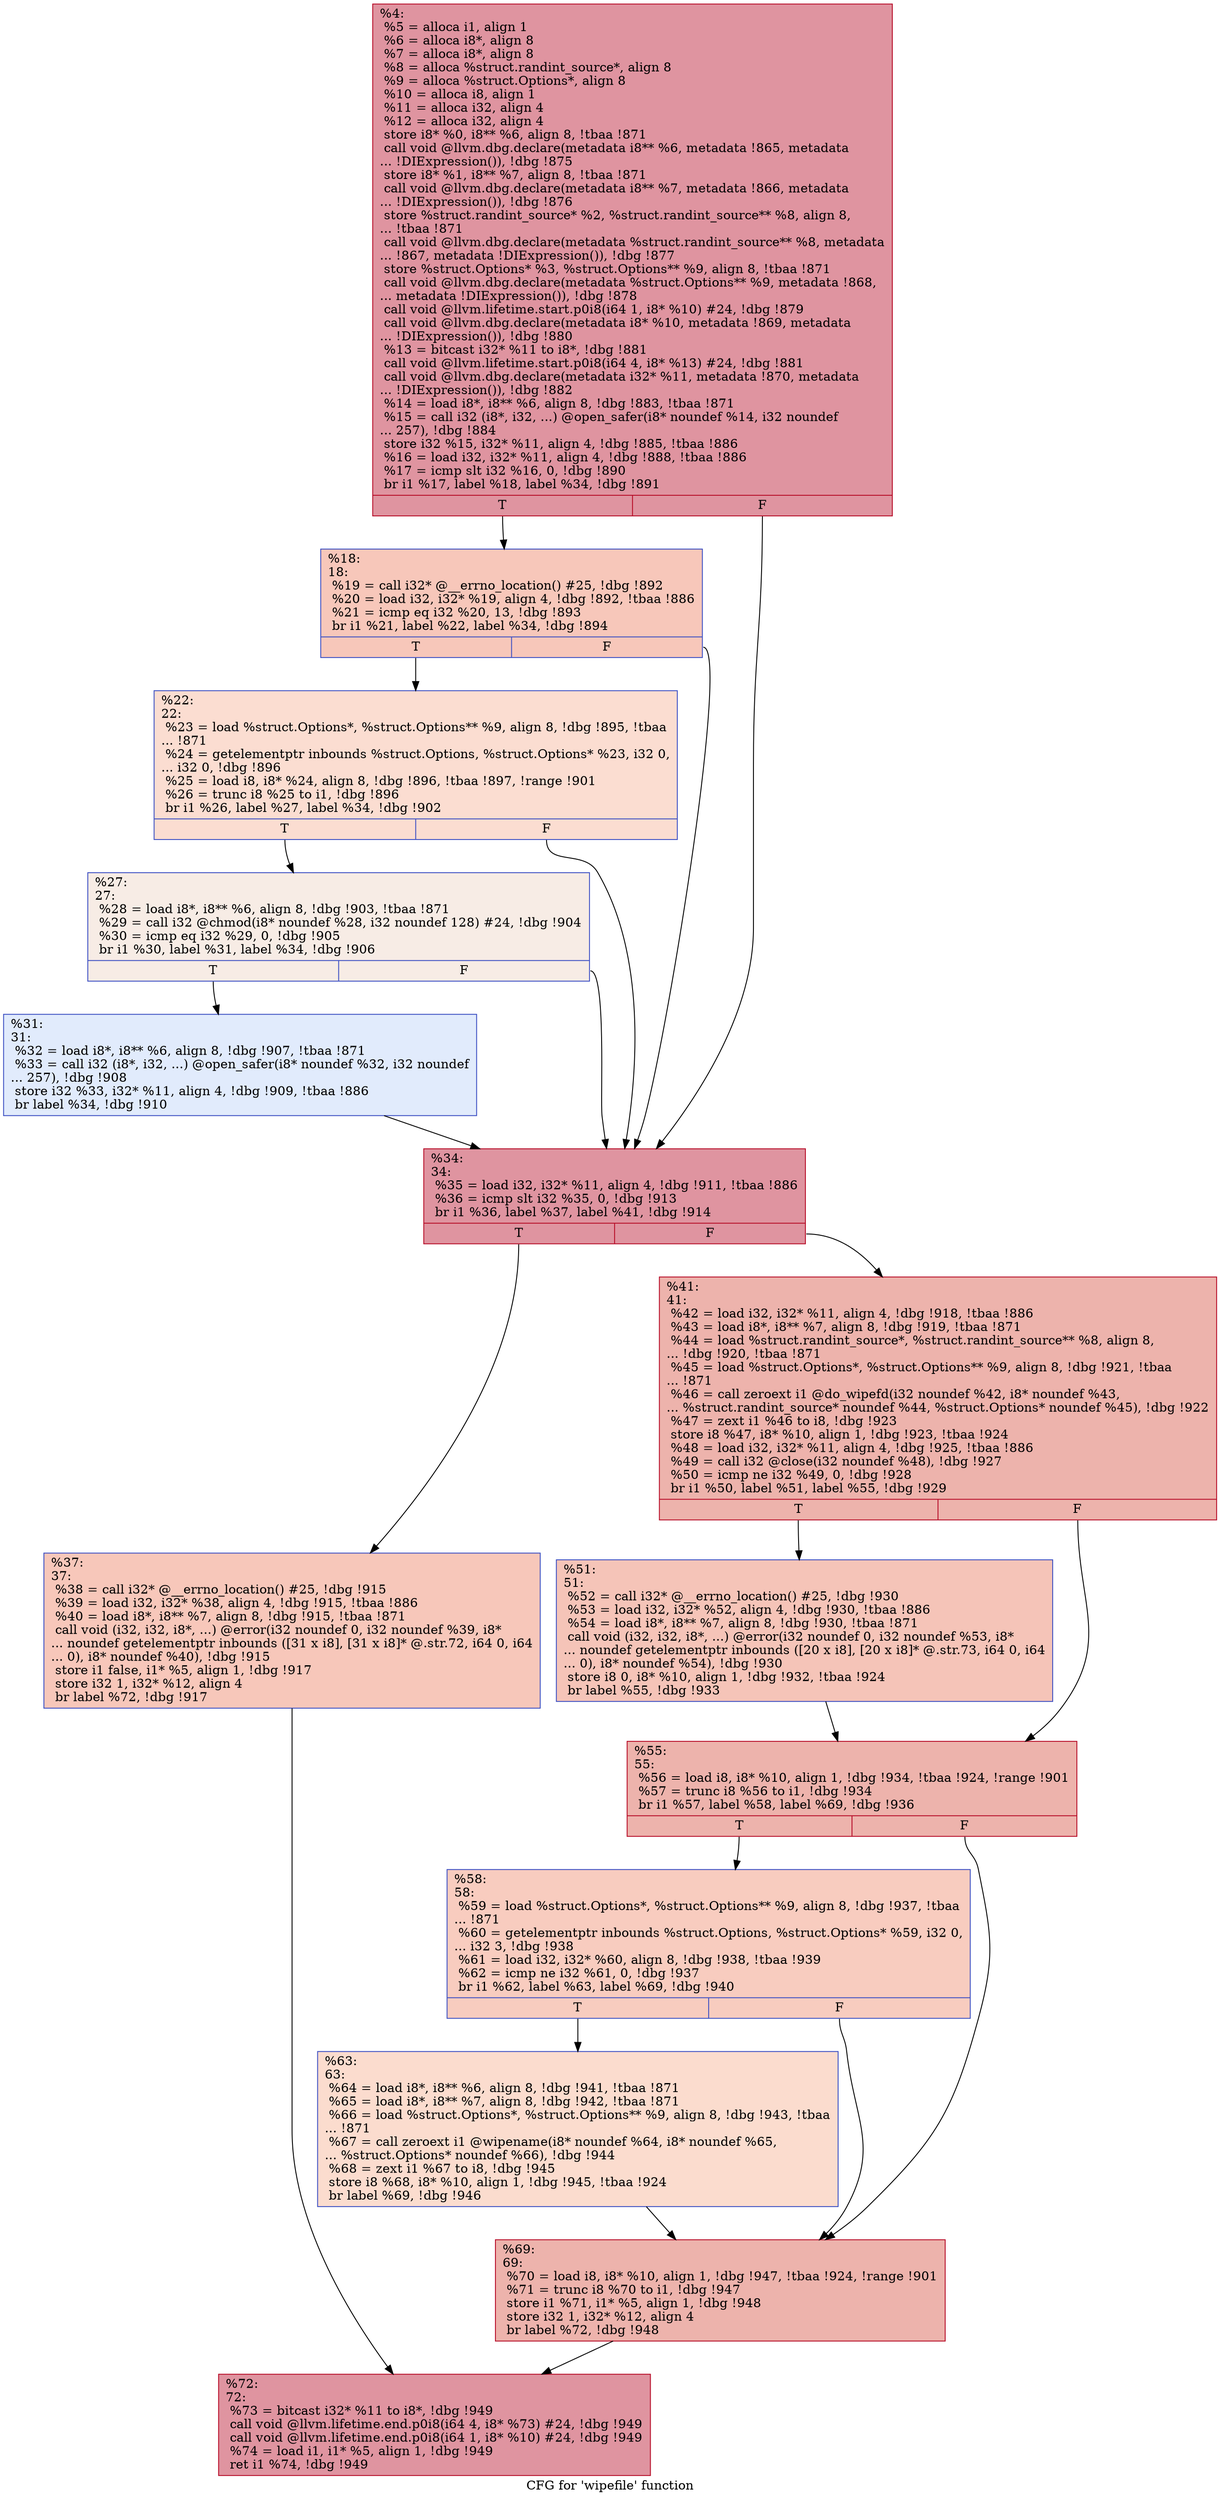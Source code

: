 digraph "CFG for 'wipefile' function" {
	label="CFG for 'wipefile' function";

	Node0x23218d0 [shape=record,color="#b70d28ff", style=filled, fillcolor="#b70d2870",label="{%4:\l  %5 = alloca i1, align 1\l  %6 = alloca i8*, align 8\l  %7 = alloca i8*, align 8\l  %8 = alloca %struct.randint_source*, align 8\l  %9 = alloca %struct.Options*, align 8\l  %10 = alloca i8, align 1\l  %11 = alloca i32, align 4\l  %12 = alloca i32, align 4\l  store i8* %0, i8** %6, align 8, !tbaa !871\l  call void @llvm.dbg.declare(metadata i8** %6, metadata !865, metadata\l... !DIExpression()), !dbg !875\l  store i8* %1, i8** %7, align 8, !tbaa !871\l  call void @llvm.dbg.declare(metadata i8** %7, metadata !866, metadata\l... !DIExpression()), !dbg !876\l  store %struct.randint_source* %2, %struct.randint_source** %8, align 8,\l... !tbaa !871\l  call void @llvm.dbg.declare(metadata %struct.randint_source** %8, metadata\l... !867, metadata !DIExpression()), !dbg !877\l  store %struct.Options* %3, %struct.Options** %9, align 8, !tbaa !871\l  call void @llvm.dbg.declare(metadata %struct.Options** %9, metadata !868,\l... metadata !DIExpression()), !dbg !878\l  call void @llvm.lifetime.start.p0i8(i64 1, i8* %10) #24, !dbg !879\l  call void @llvm.dbg.declare(metadata i8* %10, metadata !869, metadata\l... !DIExpression()), !dbg !880\l  %13 = bitcast i32* %11 to i8*, !dbg !881\l  call void @llvm.lifetime.start.p0i8(i64 4, i8* %13) #24, !dbg !881\l  call void @llvm.dbg.declare(metadata i32* %11, metadata !870, metadata\l... !DIExpression()), !dbg !882\l  %14 = load i8*, i8** %6, align 8, !dbg !883, !tbaa !871\l  %15 = call i32 (i8*, i32, ...) @open_safer(i8* noundef %14, i32 noundef\l... 257), !dbg !884\l  store i32 %15, i32* %11, align 4, !dbg !885, !tbaa !886\l  %16 = load i32, i32* %11, align 4, !dbg !888, !tbaa !886\l  %17 = icmp slt i32 %16, 0, !dbg !890\l  br i1 %17, label %18, label %34, !dbg !891\l|{<s0>T|<s1>F}}"];
	Node0x23218d0:s0 -> Node0x2312060;
	Node0x23218d0:s1 -> Node0x23121a0;
	Node0x2312060 [shape=record,color="#3d50c3ff", style=filled, fillcolor="#ec7f6370",label="{%18:\l18:                                               \l  %19 = call i32* @__errno_location() #25, !dbg !892\l  %20 = load i32, i32* %19, align 4, !dbg !892, !tbaa !886\l  %21 = icmp eq i32 %20, 13, !dbg !893\l  br i1 %21, label %22, label %34, !dbg !894\l|{<s0>T|<s1>F}}"];
	Node0x2312060:s0 -> Node0x23120b0;
	Node0x2312060:s1 -> Node0x23121a0;
	Node0x23120b0 [shape=record,color="#3d50c3ff", style=filled, fillcolor="#f7b39670",label="{%22:\l22:                                               \l  %23 = load %struct.Options*, %struct.Options** %9, align 8, !dbg !895, !tbaa\l... !871\l  %24 = getelementptr inbounds %struct.Options, %struct.Options* %23, i32 0,\l... i32 0, !dbg !896\l  %25 = load i8, i8* %24, align 8, !dbg !896, !tbaa !897, !range !901\l  %26 = trunc i8 %25 to i1, !dbg !896\l  br i1 %26, label %27, label %34, !dbg !902\l|{<s0>T|<s1>F}}"];
	Node0x23120b0:s0 -> Node0x2312100;
	Node0x23120b0:s1 -> Node0x23121a0;
	Node0x2312100 [shape=record,color="#3d50c3ff", style=filled, fillcolor="#ecd3c570",label="{%27:\l27:                                               \l  %28 = load i8*, i8** %6, align 8, !dbg !903, !tbaa !871\l  %29 = call i32 @chmod(i8* noundef %28, i32 noundef 128) #24, !dbg !904\l  %30 = icmp eq i32 %29, 0, !dbg !905\l  br i1 %30, label %31, label %34, !dbg !906\l|{<s0>T|<s1>F}}"];
	Node0x2312100:s0 -> Node0x2312150;
	Node0x2312100:s1 -> Node0x23121a0;
	Node0x2312150 [shape=record,color="#3d50c3ff", style=filled, fillcolor="#bbd1f870",label="{%31:\l31:                                               \l  %32 = load i8*, i8** %6, align 8, !dbg !907, !tbaa !871\l  %33 = call i32 (i8*, i32, ...) @open_safer(i8* noundef %32, i32 noundef\l... 257), !dbg !908\l  store i32 %33, i32* %11, align 4, !dbg !909, !tbaa !886\l  br label %34, !dbg !910\l}"];
	Node0x2312150 -> Node0x23121a0;
	Node0x23121a0 [shape=record,color="#b70d28ff", style=filled, fillcolor="#b70d2870",label="{%34:\l34:                                               \l  %35 = load i32, i32* %11, align 4, !dbg !911, !tbaa !886\l  %36 = icmp slt i32 %35, 0, !dbg !913\l  br i1 %36, label %37, label %41, !dbg !914\l|{<s0>T|<s1>F}}"];
	Node0x23121a0:s0 -> Node0x23121f0;
	Node0x23121a0:s1 -> Node0x2312240;
	Node0x23121f0 [shape=record,color="#3d50c3ff", style=filled, fillcolor="#ec7f6370",label="{%37:\l37:                                               \l  %38 = call i32* @__errno_location() #25, !dbg !915\l  %39 = load i32, i32* %38, align 4, !dbg !915, !tbaa !886\l  %40 = load i8*, i8** %7, align 8, !dbg !915, !tbaa !871\l  call void (i32, i32, i8*, ...) @error(i32 noundef 0, i32 noundef %39, i8*\l... noundef getelementptr inbounds ([31 x i8], [31 x i8]* @.str.72, i64 0, i64\l... 0), i8* noundef %40), !dbg !915\l  store i1 false, i1* %5, align 1, !dbg !917\l  store i32 1, i32* %12, align 4\l  br label %72, !dbg !917\l}"];
	Node0x23121f0 -> Node0x2312420;
	Node0x2312240 [shape=record,color="#b70d28ff", style=filled, fillcolor="#d6524470",label="{%41:\l41:                                               \l  %42 = load i32, i32* %11, align 4, !dbg !918, !tbaa !886\l  %43 = load i8*, i8** %7, align 8, !dbg !919, !tbaa !871\l  %44 = load %struct.randint_source*, %struct.randint_source** %8, align 8,\l... !dbg !920, !tbaa !871\l  %45 = load %struct.Options*, %struct.Options** %9, align 8, !dbg !921, !tbaa\l... !871\l  %46 = call zeroext i1 @do_wipefd(i32 noundef %42, i8* noundef %43,\l... %struct.randint_source* noundef %44, %struct.Options* noundef %45), !dbg !922\l  %47 = zext i1 %46 to i8, !dbg !923\l  store i8 %47, i8* %10, align 1, !dbg !923, !tbaa !924\l  %48 = load i32, i32* %11, align 4, !dbg !925, !tbaa !886\l  %49 = call i32 @close(i32 noundef %48), !dbg !927\l  %50 = icmp ne i32 %49, 0, !dbg !928\l  br i1 %50, label %51, label %55, !dbg !929\l|{<s0>T|<s1>F}}"];
	Node0x2312240:s0 -> Node0x2312290;
	Node0x2312240:s1 -> Node0x23122e0;
	Node0x2312290 [shape=record,color="#3d50c3ff", style=filled, fillcolor="#e97a5f70",label="{%51:\l51:                                               \l  %52 = call i32* @__errno_location() #25, !dbg !930\l  %53 = load i32, i32* %52, align 4, !dbg !930, !tbaa !886\l  %54 = load i8*, i8** %7, align 8, !dbg !930, !tbaa !871\l  call void (i32, i32, i8*, ...) @error(i32 noundef 0, i32 noundef %53, i8*\l... noundef getelementptr inbounds ([20 x i8], [20 x i8]* @.str.73, i64 0, i64\l... 0), i8* noundef %54), !dbg !930\l  store i8 0, i8* %10, align 1, !dbg !932, !tbaa !924\l  br label %55, !dbg !933\l}"];
	Node0x2312290 -> Node0x23122e0;
	Node0x23122e0 [shape=record,color="#b70d28ff", style=filled, fillcolor="#d6524470",label="{%55:\l55:                                               \l  %56 = load i8, i8* %10, align 1, !dbg !934, !tbaa !924, !range !901\l  %57 = trunc i8 %56 to i1, !dbg !934\l  br i1 %57, label %58, label %69, !dbg !936\l|{<s0>T|<s1>F}}"];
	Node0x23122e0:s0 -> Node0x2312330;
	Node0x23122e0:s1 -> Node0x23123d0;
	Node0x2312330 [shape=record,color="#3d50c3ff", style=filled, fillcolor="#f08b6e70",label="{%58:\l58:                                               \l  %59 = load %struct.Options*, %struct.Options** %9, align 8, !dbg !937, !tbaa\l... !871\l  %60 = getelementptr inbounds %struct.Options, %struct.Options* %59, i32 0,\l... i32 3, !dbg !938\l  %61 = load i32, i32* %60, align 8, !dbg !938, !tbaa !939\l  %62 = icmp ne i32 %61, 0, !dbg !937\l  br i1 %62, label %63, label %69, !dbg !940\l|{<s0>T|<s1>F}}"];
	Node0x2312330:s0 -> Node0x2312380;
	Node0x2312330:s1 -> Node0x23123d0;
	Node0x2312380 [shape=record,color="#3d50c3ff", style=filled, fillcolor="#f7af9170",label="{%63:\l63:                                               \l  %64 = load i8*, i8** %6, align 8, !dbg !941, !tbaa !871\l  %65 = load i8*, i8** %7, align 8, !dbg !942, !tbaa !871\l  %66 = load %struct.Options*, %struct.Options** %9, align 8, !dbg !943, !tbaa\l... !871\l  %67 = call zeroext i1 @wipename(i8* noundef %64, i8* noundef %65,\l... %struct.Options* noundef %66), !dbg !944\l  %68 = zext i1 %67 to i8, !dbg !945\l  store i8 %68, i8* %10, align 1, !dbg !945, !tbaa !924\l  br label %69, !dbg !946\l}"];
	Node0x2312380 -> Node0x23123d0;
	Node0x23123d0 [shape=record,color="#b70d28ff", style=filled, fillcolor="#d6524470",label="{%69:\l69:                                               \l  %70 = load i8, i8* %10, align 1, !dbg !947, !tbaa !924, !range !901\l  %71 = trunc i8 %70 to i1, !dbg !947\l  store i1 %71, i1* %5, align 1, !dbg !948\l  store i32 1, i32* %12, align 4\l  br label %72, !dbg !948\l}"];
	Node0x23123d0 -> Node0x2312420;
	Node0x2312420 [shape=record,color="#b70d28ff", style=filled, fillcolor="#b70d2870",label="{%72:\l72:                                               \l  %73 = bitcast i32* %11 to i8*, !dbg !949\l  call void @llvm.lifetime.end.p0i8(i64 4, i8* %73) #24, !dbg !949\l  call void @llvm.lifetime.end.p0i8(i64 1, i8* %10) #24, !dbg !949\l  %74 = load i1, i1* %5, align 1, !dbg !949\l  ret i1 %74, !dbg !949\l}"];
}
